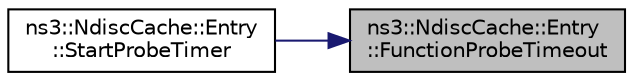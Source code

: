 digraph "ns3::NdiscCache::Entry::FunctionProbeTimeout"
{
 // LATEX_PDF_SIZE
  edge [fontname="Helvetica",fontsize="10",labelfontname="Helvetica",labelfontsize="10"];
  node [fontname="Helvetica",fontsize="10",shape=record];
  rankdir="RL";
  Node1 [label="ns3::NdiscCache::Entry\l::FunctionProbeTimeout",height=0.2,width=0.4,color="black", fillcolor="grey75", style="filled", fontcolor="black",tooltip="Function called when probe timer timeout."];
  Node1 -> Node2 [dir="back",color="midnightblue",fontsize="10",style="solid",fontname="Helvetica"];
  Node2 [label="ns3::NdiscCache::Entry\l::StartProbeTimer",height=0.2,width=0.4,color="black", fillcolor="white", style="filled",URL="$classns3_1_1_ndisc_cache_1_1_entry.html#a3572a37372334f48a76e92d9dfbd128b",tooltip="Start probe timer."];
}
